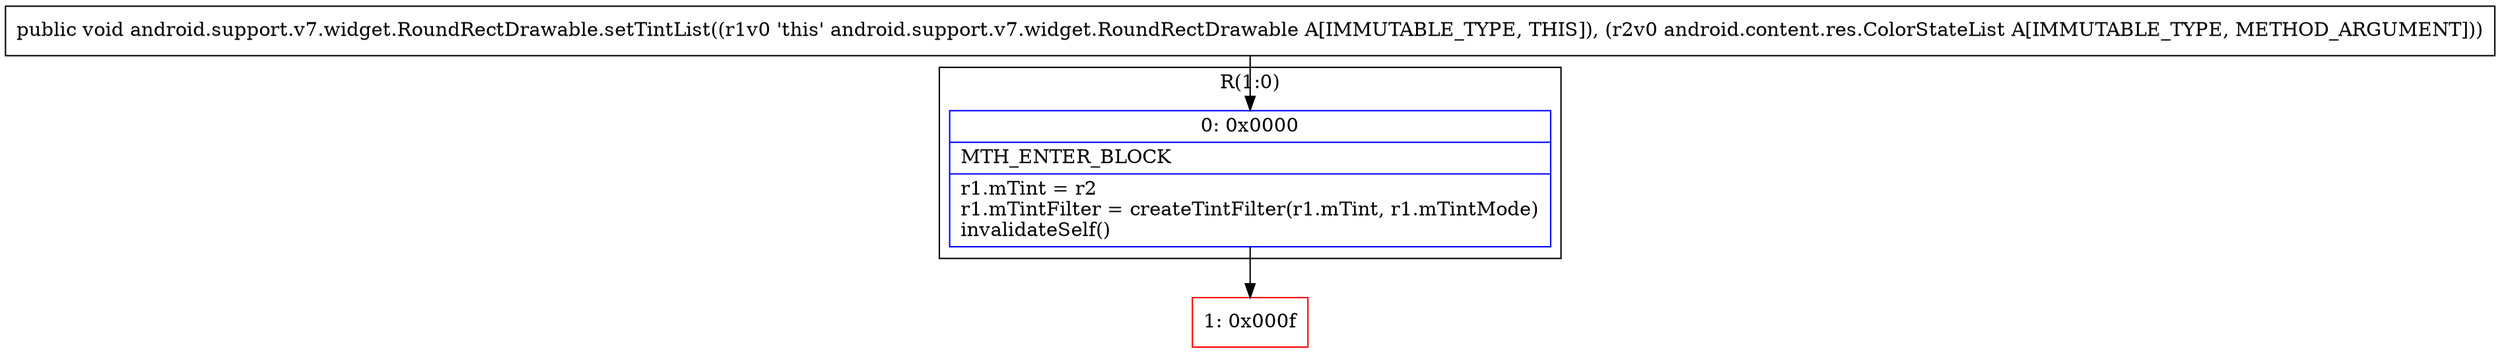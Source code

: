 digraph "CFG forandroid.support.v7.widget.RoundRectDrawable.setTintList(Landroid\/content\/res\/ColorStateList;)V" {
subgraph cluster_Region_1903622632 {
label = "R(1:0)";
node [shape=record,color=blue];
Node_0 [shape=record,label="{0\:\ 0x0000|MTH_ENTER_BLOCK\l|r1.mTint = r2\lr1.mTintFilter = createTintFilter(r1.mTint, r1.mTintMode)\linvalidateSelf()\l}"];
}
Node_1 [shape=record,color=red,label="{1\:\ 0x000f}"];
MethodNode[shape=record,label="{public void android.support.v7.widget.RoundRectDrawable.setTintList((r1v0 'this' android.support.v7.widget.RoundRectDrawable A[IMMUTABLE_TYPE, THIS]), (r2v0 android.content.res.ColorStateList A[IMMUTABLE_TYPE, METHOD_ARGUMENT])) }"];
MethodNode -> Node_0;
Node_0 -> Node_1;
}

